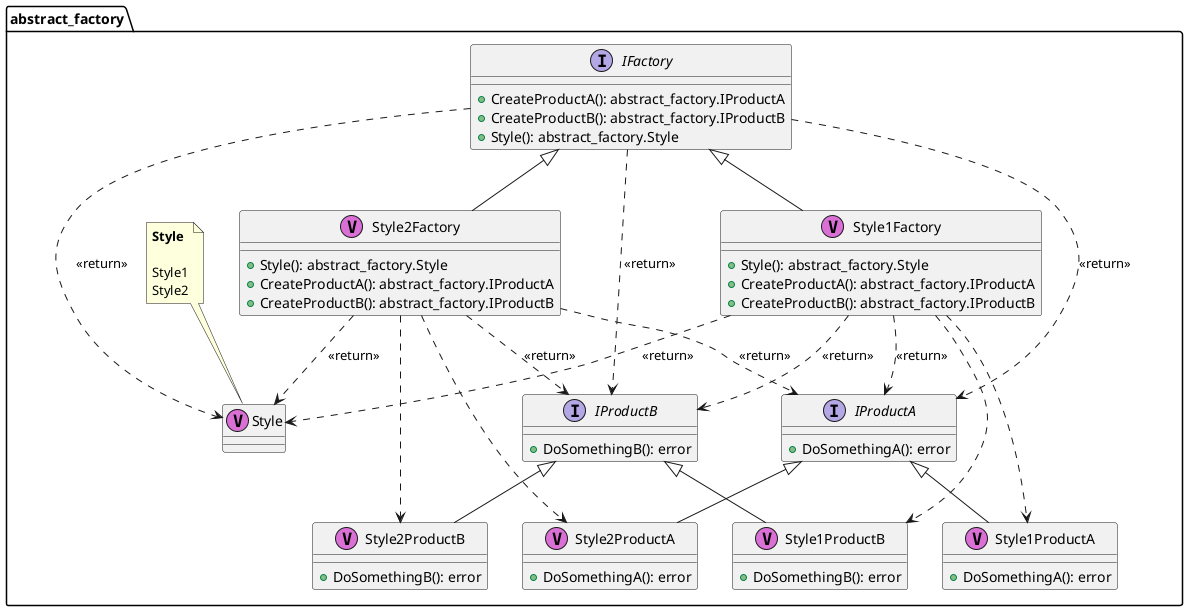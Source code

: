 @startuml

package "abstract_factory" {
	interface "IFactory" as abstract_factory.IFactory {
		+CreateProductA(): abstract_factory.IProductA
		+CreateProductB(): abstract_factory.IProductB
		+Style(): abstract_factory.Style
	}
}


	abstract_factory.IFactory ..> abstract_factory.IProductA : <<return>> 
	abstract_factory.IFactory ..> abstract_factory.IProductB : <<return>> 
	abstract_factory.IFactory ..> abstract_factory.Style : <<return>> 

package "abstract_factory" {
	interface "IProductA" as abstract_factory.IProductA {
		+DoSomethingA(): error
	}
}



package "abstract_factory" {
	interface "IProductB" as abstract_factory.IProductB {
		+DoSomethingB(): error
	}
}



package "abstract_factory" {
	class "Style" as abstract_factory.Style <<V,Orchid>>
}



package "abstract_factory" {
	class "Style1Factory" as abstract_factory.Style1Factory <<V,Orchid>> {
		+Style(): abstract_factory.Style
		+CreateProductA(): abstract_factory.IProductA
		+CreateProductB(): abstract_factory.IProductB
	}
}


	abstract_factory.Style1Factory ..> abstract_factory.Style : <<return>> 
	abstract_factory.Style1Factory ..> abstract_factory.IProductA : <<return>> 
	abstract_factory.Style1Factory ..> abstract_factory.IProductB : <<return>> 

package "abstract_factory" {
	class "Style1ProductA" as abstract_factory.Style1ProductA <<V,Orchid>> {
		+DoSomethingA(): error
	}
}



package "abstract_factory" {
	class "Style1ProductB" as abstract_factory.Style1ProductB <<V,Orchid>> {
		+DoSomethingB(): error
	}
}



package "abstract_factory" {
	class "Style2Factory" as abstract_factory.Style2Factory <<V,Orchid>> {
		+Style(): abstract_factory.Style
		+CreateProductA(): abstract_factory.IProductA
		+CreateProductB(): abstract_factory.IProductB
	}
}


	abstract_factory.Style2Factory ..> abstract_factory.Style : <<return>> 
	abstract_factory.Style2Factory ..> abstract_factory.IProductA : <<return>> 
	abstract_factory.Style2Factory ..> abstract_factory.IProductB : <<return>> 

package "abstract_factory" {
	class "Style2ProductA" as abstract_factory.Style2ProductA <<V,Orchid>> {
		+DoSomethingA(): error
	}
}



package "abstract_factory" {
	class "Style2ProductB" as abstract_factory.Style2ProductB <<V,Orchid>> {
		+DoSomethingB(): error
	}
}

	abstract_factory.Style1Factory -up-|> abstract_factory.IFactory
	abstract_factory.Style1ProductA -up-|> abstract_factory.IProductA
	abstract_factory.Style1ProductB -up-|> abstract_factory.IProductB
	abstract_factory.Style2Factory -up-|> abstract_factory.IFactory
	abstract_factory.Style2ProductA -up-|> abstract_factory.IProductA
	abstract_factory.Style2ProductB -up-|> abstract_factory.IProductB

package "abstract_factory" {
	note as N_abstract_factory_Style
		<b>Style</b>

		Style1
		Style2
	end note
}
N_abstract_factory_Style --> abstract_factory.Style

abstract_factory.Style1Factory ..> abstract_factory.Style1ProductA
abstract_factory.Style1Factory ..> abstract_factory.Style1ProductB
abstract_factory.Style2Factory ..> abstract_factory.Style2ProductA
abstract_factory.Style2Factory ..> abstract_factory.Style2ProductB

@enduml
